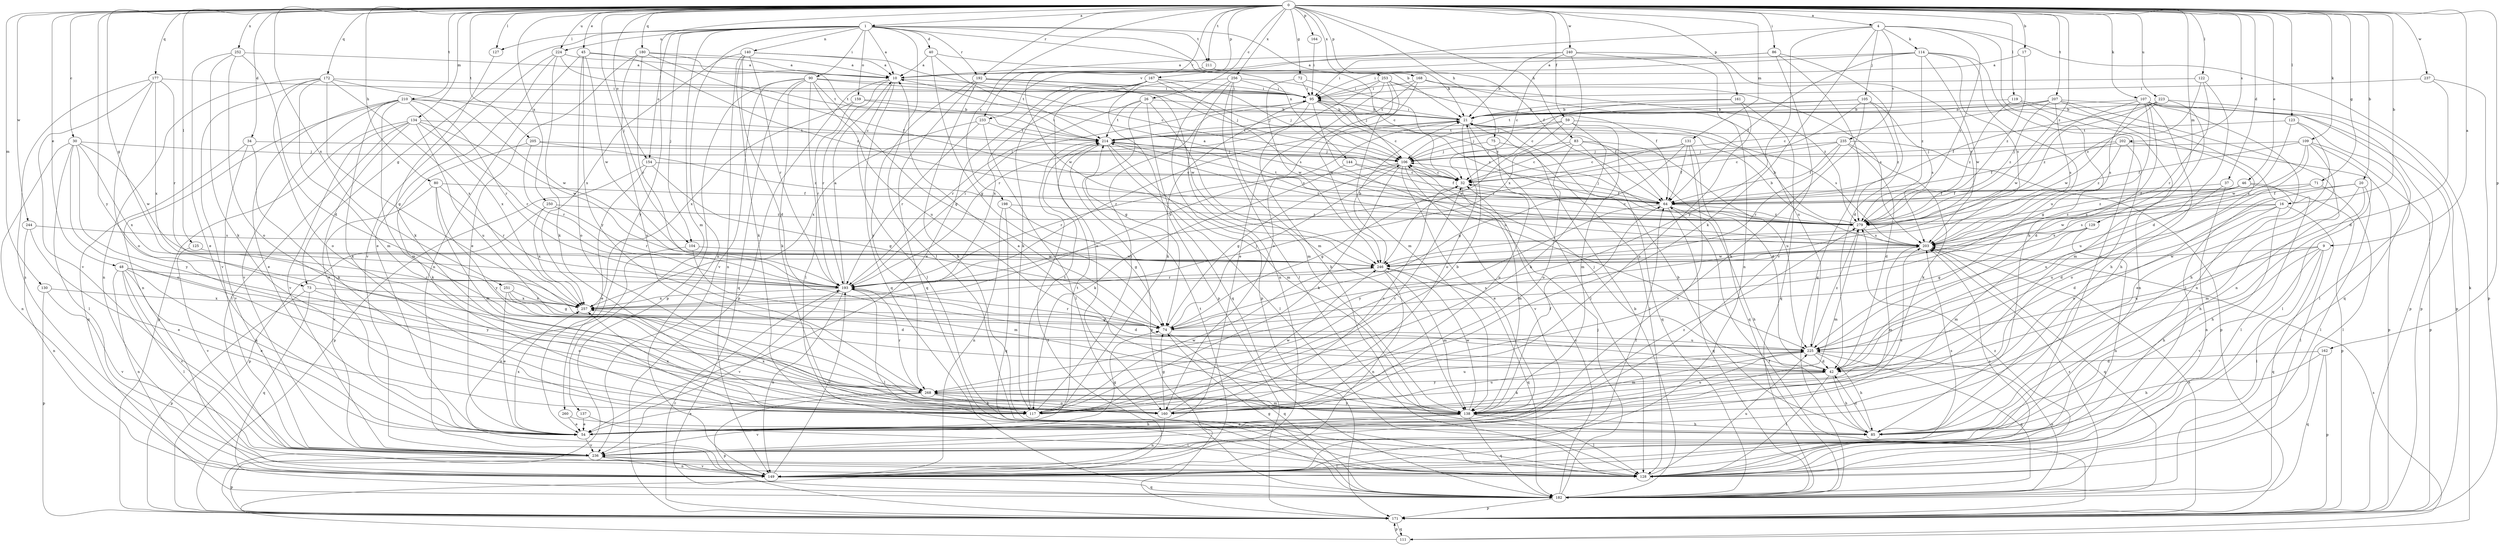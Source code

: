 strict digraph  {
0;
1;
4;
9;
10;
16;
17;
20;
21;
26;
30;
32;
34;
37;
40;
42;
45;
46;
48;
54;
59;
64;
71;
72;
73;
74;
75;
80;
83;
85;
86;
90;
95;
104;
105;
106;
107;
109;
111;
114;
117;
119;
122;
123;
125;
127;
128;
129;
130;
131;
134;
137;
138;
140;
144;
149;
154;
159;
160;
161;
162;
164;
167;
168;
171;
172;
177;
180;
182;
192;
193;
198;
202;
203;
205;
207;
210;
211;
214;
223;
224;
225;
233;
235;
236;
237;
240;
244;
246;
250;
251;
252;
253;
256;
257;
260;
268;
279;
0 -> 1  [label=a];
0 -> 4  [label=a];
0 -> 9  [label=a];
0 -> 16  [label=b];
0 -> 17  [label=b];
0 -> 20  [label=b];
0 -> 26  [label=c];
0 -> 30  [label=c];
0 -> 34  [label=d];
0 -> 37  [label=d];
0 -> 45  [label=e];
0 -> 46  [label=e];
0 -> 48  [label=e];
0 -> 59  [label=f];
0 -> 71  [label=g];
0 -> 72  [label=g];
0 -> 73  [label=g];
0 -> 75  [label=h];
0 -> 80  [label=h];
0 -> 83  [label=h];
0 -> 86  [label=i];
0 -> 104  [label=j];
0 -> 107  [label=k];
0 -> 109  [label=k];
0 -> 119  [label=l];
0 -> 122  [label=l];
0 -> 123  [label=l];
0 -> 125  [label=l];
0 -> 127  [label=l];
0 -> 129  [label=m];
0 -> 130  [label=m];
0 -> 131  [label=m];
0 -> 134  [label=m];
0 -> 154  [label=o];
0 -> 161  [label=p];
0 -> 162  [label=p];
0 -> 164  [label=p];
0 -> 167  [label=p];
0 -> 168  [label=p];
0 -> 172  [label=q];
0 -> 177  [label=q];
0 -> 180  [label=q];
0 -> 192  [label=r];
0 -> 198  [label=s];
0 -> 202  [label=s];
0 -> 205  [label=t];
0 -> 207  [label=t];
0 -> 210  [label=t];
0 -> 211  [label=t];
0 -> 223  [label=u];
0 -> 224  [label=u];
0 -> 233  [label=v];
0 -> 237  [label=w];
0 -> 240  [label=w];
0 -> 244  [label=w];
0 -> 250  [label=x];
0 -> 251  [label=x];
0 -> 252  [label=x];
0 -> 253  [label=x];
0 -> 256  [label=x];
0 -> 260  [label=y];
0 -> 268  [label=y];
0 -> 279  [label=z];
1 -> 10  [label=a];
1 -> 21  [label=b];
1 -> 40  [label=d];
1 -> 64  [label=f];
1 -> 73  [label=g];
1 -> 90  [label=i];
1 -> 104  [label=j];
1 -> 127  [label=l];
1 -> 128  [label=l];
1 -> 137  [label=m];
1 -> 140  [label=n];
1 -> 144  [label=n];
1 -> 149  [label=n];
1 -> 154  [label=o];
1 -> 159  [label=o];
1 -> 192  [label=r];
1 -> 211  [label=t];
1 -> 224  [label=u];
4 -> 85  [label=h];
4 -> 105  [label=j];
4 -> 111  [label=k];
4 -> 114  [label=k];
4 -> 117  [label=k];
4 -> 233  [label=v];
4 -> 235  [label=v];
4 -> 268  [label=y];
4 -> 279  [label=z];
9 -> 85  [label=h];
9 -> 128  [label=l];
9 -> 182  [label=q];
9 -> 225  [label=u];
9 -> 236  [label=v];
9 -> 246  [label=w];
10 -> 95  [label=i];
10 -> 128  [label=l];
10 -> 171  [label=p];
10 -> 182  [label=q];
10 -> 193  [label=r];
16 -> 42  [label=d];
16 -> 85  [label=h];
16 -> 128  [label=l];
16 -> 203  [label=s];
16 -> 225  [label=u];
16 -> 279  [label=z];
17 -> 10  [label=a];
17 -> 279  [label=z];
20 -> 64  [label=f];
20 -> 85  [label=h];
20 -> 128  [label=l];
20 -> 138  [label=m];
20 -> 160  [label=o];
21 -> 95  [label=i];
21 -> 128  [label=l];
21 -> 160  [label=o];
21 -> 193  [label=r];
21 -> 214  [label=t];
26 -> 21  [label=b];
26 -> 74  [label=g];
26 -> 138  [label=m];
26 -> 182  [label=q];
26 -> 193  [label=r];
26 -> 214  [label=t];
30 -> 106  [label=j];
30 -> 128  [label=l];
30 -> 149  [label=n];
30 -> 160  [label=o];
30 -> 246  [label=w];
30 -> 257  [label=x];
30 -> 268  [label=y];
32 -> 64  [label=f];
32 -> 74  [label=g];
32 -> 138  [label=m];
34 -> 106  [label=j];
34 -> 117  [label=k];
34 -> 182  [label=q];
34 -> 236  [label=v];
37 -> 42  [label=d];
37 -> 64  [label=f];
37 -> 149  [label=n];
40 -> 10  [label=a];
40 -> 32  [label=c];
40 -> 74  [label=g];
40 -> 214  [label=t];
42 -> 85  [label=h];
42 -> 106  [label=j];
42 -> 117  [label=k];
42 -> 128  [label=l];
42 -> 268  [label=y];
45 -> 10  [label=a];
45 -> 149  [label=n];
45 -> 160  [label=o];
45 -> 246  [label=w];
45 -> 268  [label=y];
45 -> 279  [label=z];
46 -> 64  [label=f];
46 -> 128  [label=l];
46 -> 171  [label=p];
46 -> 203  [label=s];
46 -> 246  [label=w];
46 -> 279  [label=z];
48 -> 54  [label=e];
48 -> 117  [label=k];
48 -> 128  [label=l];
48 -> 149  [label=n];
48 -> 193  [label=r];
48 -> 236  [label=v];
48 -> 268  [label=y];
54 -> 74  [label=g];
54 -> 203  [label=s];
54 -> 214  [label=t];
54 -> 236  [label=v];
54 -> 257  [label=x];
54 -> 279  [label=z];
59 -> 106  [label=j];
59 -> 117  [label=k];
59 -> 138  [label=m];
59 -> 203  [label=s];
59 -> 214  [label=t];
59 -> 246  [label=w];
64 -> 10  [label=a];
64 -> 85  [label=h];
64 -> 106  [label=j];
64 -> 182  [label=q];
64 -> 214  [label=t];
64 -> 268  [label=y];
64 -> 279  [label=z];
71 -> 64  [label=f];
71 -> 128  [label=l];
71 -> 225  [label=u];
72 -> 95  [label=i];
72 -> 246  [label=w];
72 -> 279  [label=z];
73 -> 160  [label=o];
73 -> 171  [label=p];
73 -> 182  [label=q];
73 -> 257  [label=x];
74 -> 106  [label=j];
74 -> 182  [label=q];
74 -> 193  [label=r];
74 -> 203  [label=s];
74 -> 225  [label=u];
75 -> 106  [label=j];
75 -> 128  [label=l];
75 -> 160  [label=o];
80 -> 64  [label=f];
80 -> 138  [label=m];
80 -> 193  [label=r];
80 -> 236  [label=v];
80 -> 268  [label=y];
83 -> 32  [label=c];
83 -> 42  [label=d];
83 -> 106  [label=j];
83 -> 160  [label=o];
83 -> 182  [label=q];
83 -> 225  [label=u];
85 -> 21  [label=b];
85 -> 42  [label=d];
86 -> 10  [label=a];
86 -> 42  [label=d];
86 -> 95  [label=i];
86 -> 182  [label=q];
86 -> 236  [label=v];
90 -> 74  [label=g];
90 -> 95  [label=i];
90 -> 106  [label=j];
90 -> 117  [label=k];
90 -> 128  [label=l];
90 -> 171  [label=p];
90 -> 182  [label=q];
90 -> 225  [label=u];
90 -> 236  [label=v];
95 -> 21  [label=b];
95 -> 32  [label=c];
95 -> 64  [label=f];
95 -> 85  [label=h];
95 -> 117  [label=k];
95 -> 225  [label=u];
95 -> 279  [label=z];
104 -> 138  [label=m];
104 -> 149  [label=n];
104 -> 246  [label=w];
105 -> 21  [label=b];
105 -> 106  [label=j];
105 -> 117  [label=k];
105 -> 193  [label=r];
105 -> 203  [label=s];
105 -> 279  [label=z];
106 -> 32  [label=c];
106 -> 54  [label=e];
106 -> 74  [label=g];
106 -> 117  [label=k];
106 -> 193  [label=r];
106 -> 236  [label=v];
107 -> 21  [label=b];
107 -> 42  [label=d];
107 -> 74  [label=g];
107 -> 85  [label=h];
107 -> 149  [label=n];
107 -> 171  [label=p];
107 -> 182  [label=q];
107 -> 203  [label=s];
107 -> 246  [label=w];
109 -> 54  [label=e];
109 -> 64  [label=f];
109 -> 106  [label=j];
109 -> 128  [label=l];
109 -> 171  [label=p];
109 -> 203  [label=s];
109 -> 225  [label=u];
111 -> 171  [label=p];
111 -> 203  [label=s];
111 -> 214  [label=t];
114 -> 10  [label=a];
114 -> 64  [label=f];
114 -> 95  [label=i];
114 -> 203  [label=s];
114 -> 225  [label=u];
114 -> 236  [label=v];
114 -> 246  [label=w];
114 -> 279  [label=z];
117 -> 21  [label=b];
117 -> 32  [label=c];
117 -> 95  [label=i];
117 -> 214  [label=t];
117 -> 246  [label=w];
117 -> 257  [label=x];
119 -> 21  [label=b];
119 -> 128  [label=l];
119 -> 149  [label=n];
119 -> 279  [label=z];
122 -> 42  [label=d];
122 -> 95  [label=i];
122 -> 193  [label=r];
122 -> 279  [label=z];
123 -> 85  [label=h];
123 -> 128  [label=l];
123 -> 214  [label=t];
123 -> 246  [label=w];
125 -> 236  [label=v];
125 -> 246  [label=w];
127 -> 117  [label=k];
128 -> 203  [label=s];
128 -> 225  [label=u];
128 -> 279  [label=z];
129 -> 74  [label=g];
129 -> 138  [label=m];
129 -> 149  [label=n];
129 -> 203  [label=s];
130 -> 171  [label=p];
130 -> 236  [label=v];
130 -> 257  [label=x];
131 -> 32  [label=c];
131 -> 64  [label=f];
131 -> 74  [label=g];
131 -> 106  [label=j];
131 -> 182  [label=q];
131 -> 236  [label=v];
134 -> 54  [label=e];
134 -> 128  [label=l];
134 -> 171  [label=p];
134 -> 193  [label=r];
134 -> 214  [label=t];
134 -> 225  [label=u];
134 -> 236  [label=v];
134 -> 246  [label=w];
137 -> 54  [label=e];
137 -> 128  [label=l];
138 -> 10  [label=a];
138 -> 54  [label=e];
138 -> 64  [label=f];
138 -> 85  [label=h];
138 -> 128  [label=l];
138 -> 182  [label=q];
138 -> 225  [label=u];
138 -> 236  [label=v];
138 -> 246  [label=w];
138 -> 268  [label=y];
140 -> 10  [label=a];
140 -> 32  [label=c];
140 -> 42  [label=d];
140 -> 117  [label=k];
140 -> 149  [label=n];
140 -> 193  [label=r];
140 -> 257  [label=x];
144 -> 32  [label=c];
144 -> 64  [label=f];
144 -> 117  [label=k];
149 -> 64  [label=f];
149 -> 182  [label=q];
149 -> 193  [label=r];
149 -> 214  [label=t];
149 -> 236  [label=v];
154 -> 32  [label=c];
154 -> 54  [label=e];
154 -> 74  [label=g];
154 -> 171  [label=p];
159 -> 21  [label=b];
159 -> 193  [label=r];
159 -> 214  [label=t];
159 -> 257  [label=x];
160 -> 32  [label=c];
160 -> 74  [label=g];
160 -> 149  [label=n];
160 -> 225  [label=u];
160 -> 246  [label=w];
160 -> 257  [label=x];
161 -> 21  [label=b];
161 -> 32  [label=c];
161 -> 160  [label=o];
161 -> 182  [label=q];
162 -> 42  [label=d];
162 -> 85  [label=h];
162 -> 171  [label=p];
162 -> 182  [label=q];
164 -> 95  [label=i];
167 -> 54  [label=e];
167 -> 95  [label=i];
167 -> 106  [label=j];
167 -> 117  [label=k];
167 -> 160  [label=o];
167 -> 171  [label=p];
167 -> 203  [label=s];
168 -> 95  [label=i];
168 -> 203  [label=s];
168 -> 214  [label=t];
168 -> 225  [label=u];
168 -> 246  [label=w];
171 -> 64  [label=f];
171 -> 193  [label=r];
171 -> 203  [label=s];
171 -> 111  [label=q];
172 -> 32  [label=c];
172 -> 74  [label=g];
172 -> 95  [label=i];
172 -> 138  [label=m];
172 -> 149  [label=n];
172 -> 160  [label=o];
172 -> 236  [label=v];
172 -> 257  [label=x];
177 -> 95  [label=i];
177 -> 149  [label=n];
177 -> 160  [label=o];
177 -> 193  [label=r];
177 -> 236  [label=v];
177 -> 257  [label=x];
180 -> 10  [label=a];
180 -> 54  [label=e];
180 -> 64  [label=f];
180 -> 160  [label=o];
180 -> 193  [label=r];
180 -> 214  [label=t];
182 -> 21  [label=b];
182 -> 32  [label=c];
182 -> 74  [label=g];
182 -> 106  [label=j];
182 -> 171  [label=p];
182 -> 203  [label=s];
182 -> 225  [label=u];
192 -> 85  [label=h];
192 -> 95  [label=i];
192 -> 106  [label=j];
192 -> 182  [label=q];
192 -> 246  [label=w];
192 -> 268  [label=y];
193 -> 10  [label=a];
193 -> 42  [label=d];
193 -> 95  [label=i];
193 -> 128  [label=l];
193 -> 149  [label=n];
193 -> 236  [label=v];
193 -> 257  [label=x];
198 -> 74  [label=g];
198 -> 149  [label=n];
198 -> 182  [label=q];
198 -> 279  [label=z];
202 -> 64  [label=f];
202 -> 106  [label=j];
202 -> 160  [label=o];
202 -> 171  [label=p];
202 -> 279  [label=z];
203 -> 21  [label=b];
203 -> 138  [label=m];
203 -> 182  [label=q];
203 -> 214  [label=t];
203 -> 246  [label=w];
205 -> 106  [label=j];
205 -> 117  [label=k];
205 -> 193  [label=r];
205 -> 279  [label=z];
207 -> 21  [label=b];
207 -> 32  [label=c];
207 -> 85  [label=h];
207 -> 149  [label=n];
207 -> 171  [label=p];
207 -> 203  [label=s];
207 -> 214  [label=t];
207 -> 279  [label=z];
210 -> 21  [label=b];
210 -> 54  [label=e];
210 -> 117  [label=k];
210 -> 138  [label=m];
210 -> 149  [label=n];
210 -> 193  [label=r];
210 -> 236  [label=v];
210 -> 246  [label=w];
210 -> 257  [label=x];
211 -> 21  [label=b];
211 -> 246  [label=w];
214 -> 106  [label=j];
214 -> 128  [label=l];
214 -> 138  [label=m];
214 -> 171  [label=p];
214 -> 279  [label=z];
223 -> 21  [label=b];
223 -> 64  [label=f];
223 -> 138  [label=m];
223 -> 171  [label=p];
223 -> 246  [label=w];
223 -> 279  [label=z];
224 -> 10  [label=a];
224 -> 54  [label=e];
224 -> 117  [label=k];
224 -> 214  [label=t];
224 -> 236  [label=v];
225 -> 42  [label=d];
225 -> 85  [label=h];
225 -> 138  [label=m];
225 -> 182  [label=q];
225 -> 279  [label=z];
233 -> 128  [label=l];
233 -> 193  [label=r];
233 -> 214  [label=t];
233 -> 257  [label=x];
235 -> 32  [label=c];
235 -> 42  [label=d];
235 -> 64  [label=f];
235 -> 106  [label=j];
235 -> 117  [label=k];
235 -> 171  [label=p];
235 -> 193  [label=r];
236 -> 128  [label=l];
236 -> 149  [label=n];
236 -> 171  [label=p];
236 -> 203  [label=s];
237 -> 42  [label=d];
237 -> 95  [label=i];
237 -> 171  [label=p];
240 -> 10  [label=a];
240 -> 21  [label=b];
240 -> 32  [label=c];
240 -> 149  [label=n];
240 -> 203  [label=s];
240 -> 257  [label=x];
244 -> 54  [label=e];
244 -> 149  [label=n];
244 -> 203  [label=s];
246 -> 21  [label=b];
246 -> 138  [label=m];
246 -> 149  [label=n];
246 -> 182  [label=q];
246 -> 193  [label=r];
250 -> 171  [label=p];
250 -> 193  [label=r];
250 -> 257  [label=x];
250 -> 279  [label=z];
251 -> 42  [label=d];
251 -> 54  [label=e];
251 -> 74  [label=g];
251 -> 257  [label=x];
252 -> 10  [label=a];
252 -> 42  [label=d];
252 -> 54  [label=e];
252 -> 117  [label=k];
252 -> 160  [label=o];
253 -> 54  [label=e];
253 -> 64  [label=f];
253 -> 95  [label=i];
253 -> 138  [label=m];
253 -> 160  [label=o];
253 -> 193  [label=r];
253 -> 279  [label=z];
256 -> 95  [label=i];
256 -> 106  [label=j];
256 -> 128  [label=l];
256 -> 138  [label=m];
256 -> 149  [label=n];
256 -> 171  [label=p];
256 -> 257  [label=x];
257 -> 21  [label=b];
257 -> 74  [label=g];
260 -> 54  [label=e];
260 -> 85  [label=h];
268 -> 54  [label=e];
268 -> 117  [label=k];
268 -> 138  [label=m];
268 -> 160  [label=o];
268 -> 171  [label=p];
268 -> 193  [label=r];
268 -> 225  [label=u];
279 -> 21  [label=b];
279 -> 32  [label=c];
279 -> 138  [label=m];
279 -> 203  [label=s];
}
